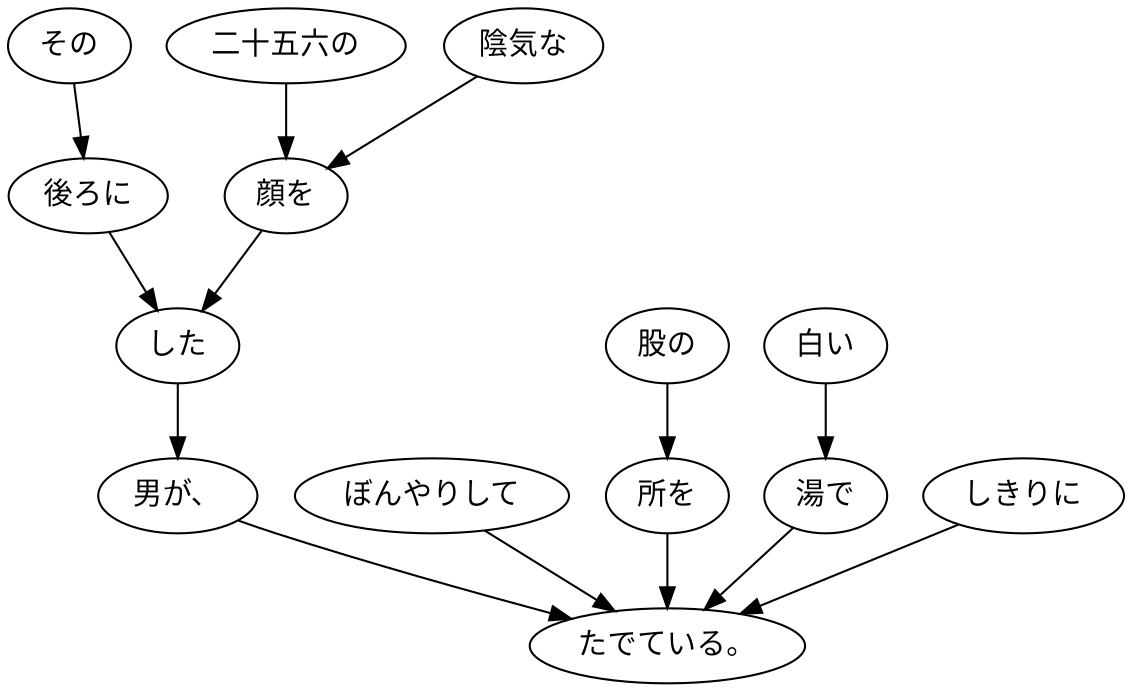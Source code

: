 digraph graph4440 {
	node0 [label="その"];
	node1 [label="後ろに"];
	node2 [label="二十五六の"];
	node3 [label="陰気な"];
	node4 [label="顔を"];
	node5 [label="した"];
	node6 [label="男が、"];
	node7 [label="ぼんやりして"];
	node8 [label="股の"];
	node9 [label="所を"];
	node10 [label="白い"];
	node11 [label="湯で"];
	node12 [label="しきりに"];
	node13 [label="たでている。"];
	node0 -> node1;
	node1 -> node5;
	node2 -> node4;
	node3 -> node4;
	node4 -> node5;
	node5 -> node6;
	node6 -> node13;
	node7 -> node13;
	node8 -> node9;
	node9 -> node13;
	node10 -> node11;
	node11 -> node13;
	node12 -> node13;
}

